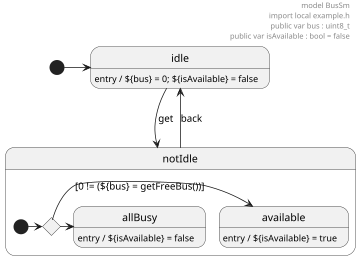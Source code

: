 @startuml
scale 0.75

header
model BusSm
import local example.h
public var bus : uint8_t
public var isAvailable : bool = false
endheader

[*] -> idle
idle -down-> notIdle : get
idle : entry / ${bus} = 0; ${isAvailable} = false

state notIdle {
    state allocate <<choice>>
    [*] -> allocate
    allocate -> available : [0 != (${bus} = getFreeBus())] 
    available : entry / ${isAvailable} = true
    allocate -> allBusy
    allBusy : entry / ${isAvailable} = false 
}
notIdle -> idle : back

@enduml
